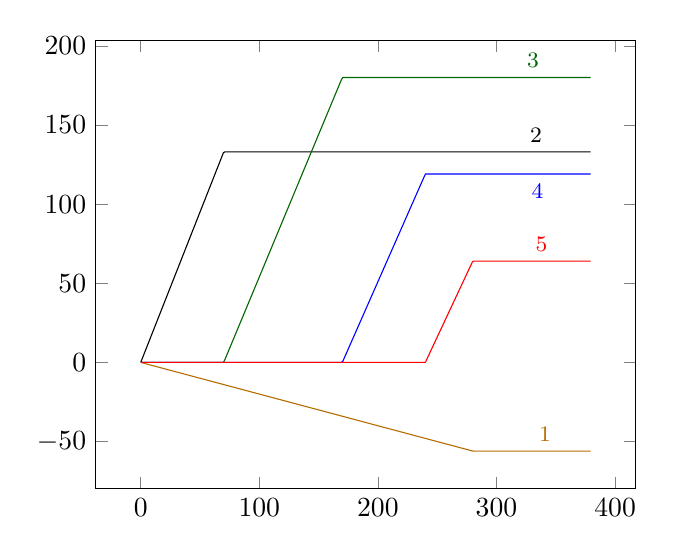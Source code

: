 
		\begin{tikzpicture}
		\begin{axis}[
		%	title={Average absolute error in sampling the GNK value},
		%	xlabel={Generator Capacity ($-p_1^l$)},
			%xmin=0, xmax=0.25,
			%ymin=0.001, ymax=0.05,
			%ymode=log,
			%xtick={0,0.05,0.1,0.15,0.2,0.25},
			%ytick={0,20,40,60,80,100},
			%yticklabel=$\pgfmathprintnumber{\tick}\%$,
			legend pos=south west,
			%ymajorgrids=true,
			%grid style=dashed,
			%xticklabel style={/pgf/number format/fixed}
		]
		\addplot[color={rgb:red,4;green,2;yellow,1}] coordinates {
(0.1,-0.02)(1.3,-0.26)(2.5,-0.5)(3.7,-0.74)(4.9,-0.98)(6.1,-1.22)(7.3,-1.46)(8.5,-1.7)(9.7,-1.94)(10.9,-2.18)(12.1,-2.42)(13.3,-2.66)(14.5,-2.9)(15.7,-3.14)(16.9,-3.38)(18.1,-3.62)(19.3,-3.86)(20.5,-4.1)(21.7,-4.34)(22.9,-4.58)(24.1,-4.82)(25.3,-5.06)(26.5,-5.3)(27.7,-5.54)(28.9,-5.78)(30.1,-6.02)(31.3,-6.26)(32.5,-6.5)(33.7,-6.74)(34.9,-6.98)(36.1,-7.22)(37.3,-7.46)(38.5,-7.7)(39.7,-7.94)(40.9,-8.18)(42.1,-8.42)(43.3,-8.66)(44.5,-8.9)(45.7,-9.14)(46.9,-9.38)(48.1,-9.62)(49.3,-9.86)(50.5,-10.1)(51.7,-10.34)(52.9,-10.58)(54.1,-10.82)(55.3,-11.06)(56.5,-11.3)(57.7,-11.54)(58.9,-11.78)(60.1,-12.02)(61.3,-12.26)(62.5,-12.5)(63.7,-12.74)(64.9,-12.98)(66.1,-13.22)(67.3,-13.46)(68.5,-13.7)(69.7,-13.94)(70.9,-14.18)(72.1,-14.42)(73.3,-14.66)(74.5,-14.9)(75.7,-15.14)(76.9,-15.38)(78.1,-15.62)(79.3,-15.86)(80.5,-16.1)(81.7,-16.34)(82.9,-16.58)(84.1,-16.82)(85.3,-17.06)(86.5,-17.3)(87.7,-17.54)(88.9,-17.78)(90.1,-18.02)(91.3,-18.26)(92.5,-18.5)(93.7,-18.74)(94.9,-18.98)(96.1,-19.22)(97.3,-19.46)(98.5,-19.7)(99.7,-19.94)(100.9,-20.18)(102.1,-20.42)(103.3,-20.66)(104.5,-20.9)(105.7,-21.14)(106.9,-21.38)(108.1,-21.62)(109.3,-21.86)(110.5,-22.1)(111.7,-22.34)(112.9,-22.58)(114.1,-22.82)(115.3,-23.06)(116.5,-23.3)(117.7,-23.54)(118.9,-23.78)(120.1,-24.02)(121.3,-24.26)(122.5,-24.5)(123.7,-24.74)(124.9,-24.98)(126.1,-25.22)(127.3,-25.46)(128.5,-25.7)(129.7,-25.94)(130.9,-26.18)(132.1,-26.42)(133.3,-26.66)(134.5,-26.9)(135.7,-27.14)(136.9,-27.38)(138.1,-27.62)(139.3,-27.86)(140.5,-28.1)(141.7,-28.34)(142.9,-28.58)(144.1,-28.82)(145.3,-29.06)(146.5,-29.3)(147.7,-29.54)(148.9,-29.78)(150.1,-30.02)(151.3,-30.26)(152.5,-30.5)(153.7,-30.74)(154.9,-30.98)(156.1,-31.22)(157.3,-31.46)(158.5,-31.7)(159.7,-31.94)(160.9,-32.18)(162.1,-32.42)(163.3,-32.66)(164.5,-32.9)(165.7,-33.14)(166.9,-33.38)(168.1,-33.62)(169.3,-33.86)(170.5,-34.1)(171.7,-34.34)(172.9,-34.58)(174.1,-34.82)(175.3,-35.06)(176.5,-35.3)(177.7,-35.54)(178.9,-35.78)(180.1,-36.02)(181.3,-36.26)(182.5,-36.5)(183.7,-36.74)(184.9,-36.98)(186.1,-37.22)(187.3,-37.46)(188.5,-37.7)(189.7,-37.94)(190.9,-38.18)(192.1,-38.42)(193.3,-38.66)(194.5,-38.9)(195.7,-39.14)(196.9,-39.38)(198.1,-39.62)(199.3,-39.86)(200.5,-40.1)(201.7,-40.34)(202.9,-40.58)(204.1,-40.82)(205.3,-41.06)(206.5,-41.3)(207.7,-41.54)(208.9,-41.78)(210.1,-42.02)(211.3,-42.26)(212.5,-42.5)(213.7,-42.74)(214.9,-42.98)(216.1,-43.22)(217.3,-43.46)(218.5,-43.7)(219.7,-43.94)(220.9,-44.18)(222.1,-44.42)(223.3,-44.66)(224.5,-44.9)(225.7,-45.14)(226.9,-45.38)(228.1,-45.62)(229.3,-45.86)(230.5,-46.1)(231.7,-46.34)(232.9,-46.58)(234.1,-46.82)(235.3,-47.06)(236.5,-47.3)(237.7,-47.54)(238.9,-47.78)(240.1,-48.02)(241.3,-48.26)(242.5,-48.5)(243.7,-48.74)(244.9,-48.98)(246.1,-49.22)(247.3,-49.46)(248.5,-49.7)(249.7,-49.94)(250.9,-50.18)(252.1,-50.42)(253.3,-50.66)(254.5,-50.9)(255.7,-51.14)(256.9,-51.38)(258.1,-51.62)(259.3,-51.86)(260.5,-52.1)(261.7,-52.34)(262.9,-52.58)(264.1,-52.82)(265.3,-53.06)(266.5,-53.3)(267.7,-53.54)(268.9,-53.78)(270.1,-54.02)(271.3,-54.26)(272.5,-54.5)(273.7,-54.74)(274.9,-54.98)(276.1,-55.22)(277.3,-55.46)(278.5,-55.7)(279.7,-55.94)(280.9,-56.0)(282.1,-56.0)(283.3,-56.0)(284.5,-56.0)(285.7,-56.0)(286.9,-56.0)(288.1,-56.0)(289.3,-56.0)(290.5,-56.0)(291.7,-56.0)(292.9,-56.0)(294.1,-56.0)(295.3,-56.0)(296.5,-56.0)(297.7,-56.0)(298.9,-56.0)(300.1,-56.0)(301.3,-56.0)(302.5,-56.0)(303.7,-56.0)(304.9,-56.0)(306.1,-56.0)(307.3,-56.0)(308.5,-56.0)(309.7,-56.0)(310.9,-56.0)(312.1,-56.0)(313.3,-56.0)(314.5,-56.0)(315.7,-56.0)(316.9,-56.0)(318.1,-56.0)(319.3,-56.0)(320.5,-56.0)(321.7,-56.0)(322.9,-56.0)(324.1,-56.0)(325.3,-56.0)(326.5,-56.0)(327.7,-56.0)(328.9,-56.0)(330.1,-56.0)(331.3,-56.0)(332.5,-56.0)(333.7,-56.0)(334.9,-56.0)(336.1,-56.0)(337.3,-56.0)(338.5,-56.0)(339.7,-56.0)(340.9,-56.0)(342.1,-56.0)(343.3,-56.0)(344.5,-56.0)(345.7,-56.0)(346.9,-56.0)(348.1,-56.0)(349.3,-56.0)(350.5,-56.0)(351.7,-56.0)(352.9,-56.0)(354.1,-56.0)(355.3,-56.0)(356.5,-56.0)(357.7,-56.0)(358.9,-56.0)(360.1,-56.0)(361.3,-56.0)(362.5,-56.0)(363.7,-56.0)(364.9,-56.0)(366.1,-56.0)(367.3,-56.0)(368.5,-56.0)(369.7,-56.0)(370.9,-56.0)(372.1,-56.0)(373.3,-56.0)(374.5,-56.0)(375.7,-56.0)(376.9,-56.0)(378.1,-56.0)(379.3,-56.0)
			}node[pos=0.9](endofplotsquare){} ;
		\node [above,color={rgb:red,4;green,2;yellow,1}] at (endofplotsquare) {\footnotesize 1};
		\addplot[] coordinates {
(0.1,0.19)(1.3,2.47)(2.5,4.75)(3.7,7.03)(4.9,9.31)(6.1,11.59)(7.3,13.87)(8.5,16.15)(9.7,18.43)(10.9,20.71)(12.1,22.99)(13.3,25.27)(14.5,27.55)(15.7,29.83)(16.9,32.11)(18.1,34.39)(19.3,36.67)(20.5,38.95)(21.7,41.23)(22.9,43.51)(24.1,45.79)(25.3,48.07)(26.5,50.35)(27.7,52.63)(28.9,54.91)(30.1,57.19)(31.3,59.47)(32.5,61.75)(33.7,64.03)(34.9,66.31)(36.1,68.59)(37.3,70.87)(38.5,73.15)(39.7,75.43)(40.9,77.71)(42.1,79.99)(43.3,82.27)(44.5,84.55)(45.7,86.83)(46.9,89.11)(48.1,91.39)(49.3,93.67)(50.5,95.95)(51.7,98.23)(52.9,100.51)(54.1,102.79)(55.3,105.07)(56.5,107.35)(57.7,109.63)(58.9,111.91)(60.1,114.19)(61.3,116.47)(62.5,118.75)(63.7,121.03)(64.9,123.31)(66.1,125.59)(67.3,127.87)(68.5,130.15)(69.7,132.43)(70.9,133.0)(72.1,133.0)(73.3,133.0)(74.5,133.0)(75.7,133.0)(76.9,133.0)(78.1,133.0)(79.3,133.0)(80.5,133.0)(81.7,133.0)(82.9,133.0)(84.1,133.0)(85.3,133.0)(86.5,133.0)(87.7,133.0)(88.9,133.0)(90.1,133.0)(91.3,133.0)(92.5,133.0)(93.7,133.0)(94.9,133.0)(96.1,133.0)(97.3,133.0)(98.5,133.0)(99.7,133.0)(100.9,133.0)(102.1,133.0)(103.3,133.0)(104.5,133.0)(105.7,133.0)(106.9,133.0)(108.1,133.0)(109.3,133.0)(110.5,133.0)(111.7,133.0)(112.9,133.0)(114.1,133.0)(115.3,133.0)(116.5,133.0)(117.7,133.0)(118.9,133.0)(120.1,133.0)(121.3,133.0)(122.5,133.0)(123.7,133.0)(124.9,133.0)(126.1,133.0)(127.3,133.0)(128.5,133.0)(129.7,133.0)(130.9,133.0)(132.1,133.0)(133.3,133.0)(134.5,133.0)(135.7,133.0)(136.9,133.0)(138.1,133.0)(139.3,133.0)(140.5,133.0)(141.7,133.0)(142.9,133.0)(144.1,133.0)(145.3,133.0)(146.5,133.0)(147.7,133.0)(148.9,133.0)(150.1,133.0)(151.3,133.0)(152.5,133.0)(153.7,133.0)(154.9,133.0)(156.1,133.0)(157.3,133.0)(158.5,133.0)(159.7,133.0)(160.9,133.0)(162.1,133.0)(163.3,133.0)(164.5,133.0)(165.7,133.0)(166.9,133.0)(168.1,133.0)(169.3,133.0)(170.5,133.0)(171.7,133.0)(172.9,133.0)(174.1,133.0)(175.3,133.0)(176.5,133.0)(177.7,133.0)(178.9,133.0)(180.1,133.0)(181.3,133.0)(182.5,133.0)(183.7,133.0)(184.9,133.0)(186.1,133.0)(187.3,133.0)(188.5,133.0)(189.7,133.0)(190.9,133.0)(192.1,133.0)(193.3,133.0)(194.5,133.0)(195.7,133.0)(196.9,133.0)(198.1,133.0)(199.3,133.0)(200.5,133.0)(201.7,133.0)(202.9,133.0)(204.1,133.0)(205.3,133.0)(206.5,133.0)(207.7,133.0)(208.9,133.0)(210.1,133.0)(211.3,133.0)(212.5,133.0)(213.7,133.0)(214.9,133.0)(216.1,133.0)(217.3,133.0)(218.5,133.0)(219.7,133.0)(220.9,133.0)(222.1,133.0)(223.3,133.0)(224.5,133.0)(225.7,133.0)(226.9,133.0)(228.1,133.0)(229.3,133.0)(230.5,133.0)(231.7,133.0)(232.9,133.0)(234.1,133.0)(235.3,133.0)(236.5,133.0)(237.7,133.0)(238.9,133.0)(240.1,133.0)(241.3,133.0)(242.5,133.0)(243.7,133.0)(244.9,133.0)(246.1,133.0)(247.3,133.0)(248.5,133.0)(249.7,133.0)(250.9,133.0)(252.1,133.0)(253.3,133.0)(254.5,133.0)(255.7,133.0)(256.9,133.0)(258.1,133.0)(259.3,133.0)(260.5,133.0)(261.7,133.0)(262.9,133.0)(264.1,133.0)(265.3,133.0)(266.5,133.0)(267.7,133.0)(268.9,133.0)(270.1,133.0)(271.3,133.0)(272.5,133.0)(273.7,133.0)(274.9,133.0)(276.1,133.0)(277.3,133.0)(278.5,133.0)(279.7,133.0)(280.9,133.0)(282.1,133.0)(283.3,133.0)(284.5,133.0)(285.7,133.0)(286.9,133.0)(288.1,133.0)(289.3,133.0)(290.5,133.0)(291.7,133.0)(292.9,133.0)(294.1,133.0)(295.3,133.0)(296.5,133.0)(297.7,133.0)(298.9,133.0)(300.1,133.0)(301.3,133.0)(302.5,133.0)(303.7,133.0)(304.9,133.0)(306.1,133.0)(307.3,133.0)(308.5,133.0)(309.7,133.0)(310.9,133.0)(312.1,133.0)(313.3,133.0)(314.5,133.0)(315.7,133.0)(316.9,133.0)(318.1,133.0)(319.3,133.0)(320.5,133.0)(321.7,133.0)(322.9,133.0)(324.1,133.0)(325.3,133.0)(326.5,133.0)(327.7,133.0)(328.9,133.0)(330.1,133.0)(331.3,133.0)(332.5,133.0)(333.7,133.0)(334.9,133.0)(336.1,133.0)(337.3,133.0)(338.5,133.0)(339.7,133.0)(340.9,133.0)(342.1,133.0)(343.3,133.0)(344.5,133.0)(345.7,133.0)(346.9,133.0)(348.1,133.0)(349.3,133.0)(350.5,133.0)(351.7,133.0)(352.9,133.0)(354.1,133.0)(355.3,133.0)(356.5,133.0)(357.7,133.0)(358.9,133.0)(360.1,133.0)(361.3,133.0)(362.5,133.0)(363.7,133.0)(364.9,133.0)(366.1,133.0)(367.3,133.0)(368.5,133.0)(369.7,133.0)(370.9,133.0)(372.1,133.0)(373.3,133.0)(374.5,133.0)(375.7,133.0)(376.9,133.0)(378.1,133.0)(379.3,133.0)
			}node[pos=0.9](endofplotsquare){} ;
		\node [above] at (endofplotsquare) {\footnotesize 2};
		\addplot[color=black!60!green] coordinates {
(0.1,-0.0)(1.3,-0.0)(2.5,-0.0)(3.7,-0.0)(4.9,-0.0)(6.1,-0.0)(7.3,-0.0)(8.5,-0.0)(9.7,-0.0)(10.9,-0.0)(12.1,-0.0)(13.3,-0.0)(14.5,-0.0)(15.7,-0.0)(16.9,-0.0)(18.1,-0.0)(19.3,-0.0)(20.5,-0.0)(21.7,-0.0)(22.9,-0.0)(24.1,-0.0)(25.3,-0.0)(26.5,-0.0)(27.7,-0.0)(28.9,-0.0)(30.1,-0.0)(31.3,-0.0)(32.5,-0.0)(33.7,-0.0)(34.9,-0.0)(36.1,-0.0)(37.3,-0.0)(38.5,-0.0)(39.7,-0.0)(40.9,-0.0)(42.1,-0.0)(43.3,-0.0)(44.5,-0.0)(45.7,-0.0)(46.9,-0.0)(48.1,-0.0)(49.3,-0.0)(50.5,-0.0)(51.7,-0.0)(52.9,-0.0)(54.1,-0.0)(55.3,-0.0)(56.5,-0.0)(57.7,-0.0)(58.9,-0.0)(60.1,-0.0)(61.3,-0.0)(62.5,-0.0)(63.7,-0.0)(64.9,-0.0)(66.1,-0.0)(67.3,-0.0)(68.5,-0.0)(69.7,-0.0)(70.9,1.62)(72.1,3.78)(73.3,5.94)(74.5,8.1)(75.7,10.26)(76.9,12.42)(78.1,14.58)(79.3,16.74)(80.5,18.9)(81.7,21.06)(82.9,23.22)(84.1,25.38)(85.3,27.54)(86.5,29.7)(87.7,31.86)(88.9,34.02)(90.1,36.18)(91.3,38.34)(92.5,40.5)(93.7,42.66)(94.9,44.82)(96.1,46.98)(97.3,49.14)(98.5,51.3)(99.7,53.46)(100.9,55.62)(102.1,57.78)(103.3,59.94)(104.5,62.1)(105.7,64.26)(106.9,66.42)(108.1,68.58)(109.3,70.74)(110.5,72.9)(111.7,75.06)(112.9,77.22)(114.1,79.38)(115.3,81.54)(116.5,83.7)(117.7,85.86)(118.9,88.02)(120.1,90.18)(121.3,92.34)(122.5,94.5)(123.7,96.66)(124.9,98.82)(126.1,100.98)(127.3,103.14)(128.5,105.3)(129.7,107.46)(130.9,109.62)(132.1,111.78)(133.3,113.94)(134.5,116.1)(135.7,118.26)(136.9,120.42)(138.1,122.58)(139.3,124.74)(140.5,126.9)(141.7,129.06)(142.9,131.22)(144.1,133.38)(145.3,135.54)(146.5,137.7)(147.7,139.86)(148.9,142.02)(150.1,144.18)(151.3,146.34)(152.5,148.5)(153.7,150.66)(154.9,152.82)(156.1,154.98)(157.3,157.14)(158.5,159.3)(159.7,161.46)(160.9,163.62)(162.1,165.78)(163.3,167.94)(164.5,170.1)(165.7,172.26)(166.9,174.42)(168.1,176.58)(169.3,178.74)(170.5,180.0)(171.7,180.0)(172.9,180.0)(174.1,180.0)(175.3,180.0)(176.5,180.0)(177.7,180.0)(178.9,180.0)(180.1,180.0)(181.3,180.0)(182.5,180.0)(183.7,180.0)(184.9,180.0)(186.1,180.0)(187.3,180.0)(188.5,180.0)(189.7,180.0)(190.9,180.0)(192.1,180.0)(193.3,180.0)(194.5,180.0)(195.7,180.0)(196.9,180.0)(198.1,180.0)(199.3,180.0)(200.5,180.0)(201.7,180.0)(202.9,180.0)(204.1,180.0)(205.3,180.0)(206.5,180.0)(207.7,180.0)(208.9,180.0)(210.1,180.0)(211.3,180.0)(212.5,180.0)(213.7,180.0)(214.9,180.0)(216.1,180.0)(217.3,180.0)(218.5,180.0)(219.7,180.0)(220.9,180.0)(222.1,180.0)(223.3,180.0)(224.5,180.0)(225.7,180.0)(226.9,180.0)(228.1,180.0)(229.3,180.0)(230.5,180.0)(231.7,180.0)(232.9,180.0)(234.1,180.0)(235.3,180.0)(236.5,180.0)(237.7,180.0)(238.9,180.0)(240.1,180.0)(241.3,180.0)(242.5,180.0)(243.7,180.0)(244.9,180.0)(246.1,180.0)(247.3,180.0)(248.5,180.0)(249.7,180.0)(250.9,180.0)(252.1,180.0)(253.3,180.0)(254.5,180.0)(255.7,180.0)(256.9,180.0)(258.1,180.0)(259.3,180.0)(260.5,180.0)(261.7,180.0)(262.9,180.0)(264.1,180.0)(265.3,180.0)(266.5,180.0)(267.7,180.0)(268.9,180.0)(270.1,180.0)(271.3,180.0)(272.5,180.0)(273.7,180.0)(274.9,180.0)(276.1,180.0)(277.3,180.0)(278.5,180.0)(279.7,180.0)(280.9,180.0)(282.1,180.0)(283.3,180.0)(284.5,180.0)(285.7,180.0)(286.9,180.0)(288.1,180.0)(289.3,180.0)(290.5,180.0)(291.7,180.0)(292.9,180.0)(294.1,180.0)(295.3,180.0)(296.5,180.0)(297.7,180.0)(298.9,180.0)(300.1,180.0)(301.3,180.0)(302.5,180.0)(303.7,180.0)(304.9,180.0)(306.1,180.0)(307.3,180.0)(308.5,180.0)(309.7,180.0)(310.9,180.0)(312.1,180.0)(313.3,180.0)(314.5,180.0)(315.7,180.0)(316.9,180.0)(318.1,180.0)(319.3,180.0)(320.5,180.0)(321.7,180.0)(322.9,180.0)(324.1,180.0)(325.3,180.0)(326.5,180.0)(327.7,180.0)(328.9,180.0)(330.1,180.0)(331.3,180.0)(332.5,180.0)(333.7,180.0)(334.9,180.0)(336.1,180.0)(337.3,180.0)(338.5,180.0)(339.7,180.0)(340.9,180.0)(342.1,180.0)(343.3,180.0)(344.5,180.0)(345.7,180.0)(346.9,180.0)(348.1,180.0)(349.3,180.0)(350.5,180.0)(351.7,180.0)(352.9,180.0)(354.1,180.0)(355.3,180.0)(356.5,180.0)(357.7,180.0)(358.9,180.0)(360.1,180.0)(361.3,180.0)(362.5,180.0)(363.7,180.0)(364.9,180.0)(366.1,180.0)(367.3,180.0)(368.5,180.0)(369.7,180.0)(370.9,180.0)(372.1,180.0)(373.3,180.0)(374.5,180.0)(375.7,180.0)(376.9,180.0)(378.1,180.0)(379.3,180.0)
			}node[pos=0.9](endofplotsquare){} ;
		\node [above, color=black!60!green] at (endofplotsquare) {\footnotesize 3};
		\addplot[color=blue] coordinates {
(0.1,-0.0)(1.3,-0.0)(2.5,-0.0)(3.7,-0.0)(4.9,-0.0)(6.1,-0.0)(7.3,-0.0)(8.5,-0.0)(9.7,-0.0)(10.9,-0.0)(12.1,-0.0)(13.3,-0.0)(14.5,-0.0)(15.7,-0.0)(16.9,-0.0)(18.1,-0.0)(19.3,-0.0)(20.5,-0.0)(21.7,-0.0)(22.9,-0.0)(24.1,-0.0)(25.3,-0.0)(26.5,-0.0)(27.7,-0.0)(28.9,-0.0)(30.1,-0.0)(31.3,-0.0)(32.5,-0.0)(33.7,-0.0)(34.9,-0.0)(36.1,-0.0)(37.3,-0.0)(38.5,-0.0)(39.7,-0.0)(40.9,-0.0)(42.1,-0.0)(43.3,-0.0)(44.5,-0.0)(45.7,-0.0)(46.9,-0.0)(48.1,-0.0)(49.3,-0.0)(50.5,-0.0)(51.7,-0.0)(52.9,-0.0)(54.1,-0.0)(55.3,-0.0)(56.5,-0.0)(57.7,-0.0)(58.9,-0.0)(60.1,-0.0)(61.3,-0.0)(62.5,-0.0)(63.7,-0.0)(64.9,-0.0)(66.1,-0.0)(67.3,-0.0)(68.5,-0.0)(69.7,-0.0)(70.9,-0.0)(72.1,-0.0)(73.3,-0.0)(74.5,-0.0)(75.7,-0.0)(76.9,-0.0)(78.1,-0.0)(79.3,-0.0)(80.5,-0.0)(81.7,-0.0)(82.9,-0.0)(84.1,-0.0)(85.3,-0.0)(86.5,-0.0)(87.7,-0.0)(88.9,-0.0)(90.1,-0.0)(91.3,-0.0)(92.5,-0.0)(93.7,-0.0)(94.9,-0.0)(96.1,-0.0)(97.3,-0.0)(98.5,-0.0)(99.7,-0.0)(100.9,-0.0)(102.1,-0.0)(103.3,-0.0)(104.5,-0.0)(105.7,-0.0)(106.9,-0.0)(108.1,-0.0)(109.3,-0.0)(110.5,-0.0)(111.7,-0.0)(112.9,-0.0)(114.1,-0.0)(115.3,-0.0)(116.5,-0.0)(117.7,-0.0)(118.9,-0.0)(120.1,-0.0)(121.3,-0.0)(122.5,-0.0)(123.7,-0.0)(124.9,-0.0)(126.1,-0.0)(127.3,-0.0)(128.5,-0.0)(129.7,-0.0)(130.9,-0.0)(132.1,-0.0)(133.3,-0.0)(134.5,-0.0)(135.7,-0.0)(136.9,-0.0)(138.1,-0.0)(139.3,-0.0)(140.5,-0.0)(141.7,-0.0)(142.9,-0.0)(144.1,-0.0)(145.3,-0.0)(146.5,-0.0)(147.7,-0.0)(148.9,-0.0)(150.1,-0.0)(151.3,-0.0)(152.5,-0.0)(153.7,-0.0)(154.9,-0.0)(156.1,-0.0)(157.3,-0.0)(158.5,-0.0)(159.7,-0.0)(160.9,-0.0)(162.1,-0.0)(163.3,-0.0)(164.5,-0.0)(165.7,-0.0)(166.9,-0.0)(168.1,-0.0)(169.3,-0.0)(170.5,0.85)(171.7,2.89)(172.9,4.93)(174.1,6.97)(175.3,9.01)(176.5,11.05)(177.7,13.09)(178.9,15.13)(180.1,17.17)(181.3,19.21)(182.5,21.25)(183.7,23.29)(184.9,25.33)(186.1,27.37)(187.3,29.41)(188.5,31.45)(189.7,33.49)(190.9,35.53)(192.1,37.57)(193.3,39.61)(194.5,41.65)(195.7,43.69)(196.9,45.73)(198.1,47.77)(199.3,49.81)(200.5,51.85)(201.7,53.89)(202.9,55.93)(204.1,57.97)(205.3,60.01)(206.5,62.05)(207.7,64.09)(208.9,66.13)(210.1,68.17)(211.3,70.21)(212.5,72.25)(213.7,74.29)(214.9,76.33)(216.1,78.37)(217.3,80.41)(218.5,82.45)(219.7,84.49)(220.9,86.53)(222.1,88.57)(223.3,90.61)(224.5,92.65)(225.7,94.69)(226.9,96.73)(228.1,98.77)(229.3,100.81)(230.5,102.85)(231.7,104.89)(232.9,106.93)(234.1,108.97)(235.3,111.01)(236.5,113.05)(237.7,115.09)(238.9,117.13)(240.1,119.0)(241.3,119.0)(242.5,119.0)(243.7,119.0)(244.9,119.0)(246.1,119.0)(247.3,119.0)(248.5,119.0)(249.7,119.0)(250.9,119.0)(252.1,119.0)(253.3,119.0)(254.5,119.0)(255.7,119.0)(256.9,119.0)(258.1,119.0)(259.3,119.0)(260.5,119.0)(261.7,119.0)(262.9,119.0)(264.1,119.0)(265.3,119.0)(266.5,119.0)(267.7,119.0)(268.9,119.0)(270.1,119.0)(271.3,119.0)(272.5,119.0)(273.7,119.0)(274.9,119.0)(276.1,119.0)(277.3,119.0)(278.5,119.0)(279.7,119.0)(280.9,119.0)(282.1,119.0)(283.3,119.0)(284.5,119.0)(285.7,119.0)(286.9,119.0)(288.1,119.0)(289.3,119.0)(290.5,119.0)(291.7,119.0)(292.9,119.0)(294.1,119.0)(295.3,119.0)(296.5,119.0)(297.7,119.0)(298.9,119.0)(300.1,119.0)(301.3,119.0)(302.5,119.0)(303.7,119.0)(304.9,119.0)(306.1,119.0)(307.3,119.0)(308.5,119.0)(309.7,119.0)(310.9,119.0)(312.1,119.0)(313.3,119.0)(314.5,119.0)(315.7,119.0)(316.9,119.0)(318.1,119.0)(319.3,119.0)(320.5,119.0)(321.7,119.0)(322.9,119.0)(324.1,119.0)(325.3,119.0)(326.5,119.0)(327.7,119.0)(328.9,119.0)(330.1,119.0)(331.3,119.0)(332.5,119.0)(333.7,119.0)(334.9,119.0)(336.1,119.0)(337.3,119.0)(338.5,119.0)(339.7,119.0)(340.9,119.0)(342.1,119.0)(343.3,119.0)(344.5,119.0)(345.7,119.0)(346.9,119.0)(348.1,119.0)(349.3,119.0)(350.5,119.0)(351.7,119.0)(352.9,119.0)(354.1,119.0)(355.3,119.0)(356.5,119.0)(357.7,119.0)(358.9,119.0)(360.1,119.0)(361.3,119.0)(362.5,119.0)(363.7,119.0)(364.9,119.0)(366.1,119.0)(367.3,119.0)(368.5,119.0)(369.7,119.0)(370.9,119.0)(372.1,119.0)(373.3,119.0)(374.5,119.0)(375.7,119.0)(376.9,119.0)(378.1,119.0)(379.3,119.0)
			}node[pos=0.9](endofplotsquare){} ;
		\node [below,color=blue] at (endofplotsquare) {\footnotesize 4};
		\addplot[color=red] coordinates {
(0.1,-0.0)(1.3,-0.0)(2.5,-0.0)(3.7,-0.0)(4.9,-0.0)(6.1,-0.0)(7.3,-0.0)(8.5,-0.0)(9.7,-0.0)(10.9,-0.0)(12.1,-0.0)(13.3,-0.0)(14.5,-0.0)(15.7,-0.0)(16.9,-0.0)(18.1,-0.0)(19.3,-0.0)(20.5,-0.0)(21.7,-0.0)(22.9,-0.0)(24.1,-0.0)(25.3,-0.0)(26.5,-0.0)(27.7,-0.0)(28.9,-0.0)(30.1,-0.0)(31.3,-0.0)(32.5,-0.0)(33.7,-0.0)(34.9,-0.0)(36.1,-0.0)(37.3,-0.0)(38.5,-0.0)(39.7,-0.0)(40.9,-0.0)(42.1,-0.0)(43.3,-0.0)(44.5,-0.0)(45.7,-0.0)(46.9,-0.0)(48.1,-0.0)(49.3,-0.0)(50.5,-0.0)(51.7,-0.0)(52.9,-0.0)(54.1,-0.0)(55.3,-0.0)(56.5,-0.0)(57.7,-0.0)(58.9,-0.0)(60.1,-0.0)(61.3,-0.0)(62.5,-0.0)(63.7,-0.0)(64.9,-0.0)(66.1,-0.0)(67.3,-0.0)(68.5,-0.0)(69.7,-0.0)(70.9,-0.0)(72.1,-0.0)(73.3,-0.0)(74.5,-0.0)(75.7,-0.0)(76.9,-0.0)(78.1,-0.0)(79.3,-0.0)(80.5,-0.0)(81.7,-0.0)(82.9,-0.0)(84.1,-0.0)(85.3,-0.0)(86.5,-0.0)(87.7,-0.0)(88.9,-0.0)(90.1,-0.0)(91.3,-0.0)(92.5,-0.0)(93.7,-0.0)(94.9,-0.0)(96.1,-0.0)(97.3,-0.0)(98.5,-0.0)(99.7,-0.0)(100.9,-0.0)(102.1,-0.0)(103.3,-0.0)(104.5,-0.0)(105.7,-0.0)(106.9,-0.0)(108.1,-0.0)(109.3,-0.0)(110.5,-0.0)(111.7,-0.0)(112.9,-0.0)(114.1,-0.0)(115.3,-0.0)(116.5,-0.0)(117.7,-0.0)(118.9,-0.0)(120.1,-0.0)(121.3,-0.0)(122.5,-0.0)(123.7,-0.0)(124.9,-0.0)(126.1,-0.0)(127.3,-0.0)(128.5,-0.0)(129.7,-0.0)(130.9,-0.0)(132.1,-0.0)(133.3,-0.0)(134.5,-0.0)(135.7,-0.0)(136.9,-0.0)(138.1,-0.0)(139.3,-0.0)(140.5,-0.0)(141.7,-0.0)(142.9,-0.0)(144.1,-0.0)(145.3,-0.0)(146.5,-0.0)(147.7,-0.0)(148.9,-0.0)(150.1,-0.0)(151.3,-0.0)(152.5,-0.0)(153.7,-0.0)(154.9,-0.0)(156.1,-0.0)(157.3,-0.0)(158.5,-0.0)(159.7,-0.0)(160.9,-0.0)(162.1,-0.0)(163.3,-0.0)(164.5,-0.0)(165.7,-0.0)(166.9,-0.0)(168.1,-0.0)(169.3,-0.0)(170.5,-0.0)(171.7,-0.0)(172.9,-0.0)(174.1,-0.0)(175.3,-0.0)(176.5,-0.0)(177.7,-0.0)(178.9,-0.0)(180.1,-0.0)(181.3,-0.0)(182.5,-0.0)(183.7,-0.0)(184.9,-0.0)(186.1,-0.0)(187.3,-0.0)(188.5,-0.0)(189.7,-0.0)(190.9,-0.0)(192.1,-0.0)(193.3,-0.0)(194.5,-0.0)(195.7,-0.0)(196.9,-0.0)(198.1,-0.0)(199.3,-0.0)(200.5,-0.0)(201.7,-0.0)(202.9,-0.0)(204.1,-0.0)(205.3,-0.0)(206.5,-0.0)(207.7,-0.0)(208.9,-0.0)(210.1,-0.0)(211.3,-0.0)(212.5,-0.0)(213.7,-0.0)(214.9,-0.0)(216.1,-0.0)(217.3,-0.0)(218.5,-0.0)(219.7,-0.0)(220.9,-0.0)(222.1,-0.0)(223.3,-0.0)(224.5,-0.0)(225.7,-0.0)(226.9,-0.0)(228.1,-0.0)(229.3,-0.0)(230.5,-0.0)(231.7,-0.0)(232.9,-0.0)(234.1,-0.0)(235.3,-0.0)(236.5,-0.0)(237.7,-0.0)(238.9,-0.0)(240.1,0.16)(241.3,2.08)(242.5,4.0)(243.7,5.92)(244.9,7.84)(246.1,9.76)(247.3,11.68)(248.5,13.6)(249.7,15.52)(250.9,17.44)(252.1,19.36)(253.3,21.28)(254.5,23.2)(255.7,25.12)(256.9,27.04)(258.1,28.96)(259.3,30.88)(260.5,32.8)(261.7,34.72)(262.9,36.64)(264.1,38.56)(265.3,40.48)(266.5,42.4)(267.7,44.32)(268.9,46.24)(270.1,48.16)(271.3,50.08)(272.5,52.0)(273.7,53.92)(274.9,55.84)(276.1,57.76)(277.3,59.68)(278.5,61.6)(279.7,63.52)(280.9,64.0)(282.1,64.0)(283.3,64.0)(284.5,64.0)(285.7,64.0)(286.9,64.0)(288.1,64.0)(289.3,64.0)(290.5,64.0)(291.7,64.0)(292.9,64.0)(294.1,64.0)(295.3,64.0)(296.5,64.0)(297.7,64.0)(298.9,64.0)(300.1,64.0)(301.3,64.0)(302.5,64.0)(303.7,64.0)(304.9,64.0)(306.1,64.0)(307.3,64.0)(308.5,64.0)(309.7,64.0)(310.9,64.0)(312.1,64.0)(313.3,64.0)(314.5,64.0)(315.7,64.0)(316.9,64.0)(318.1,64.0)(319.3,64.0)(320.5,64.0)(321.7,64.0)(322.9,64.0)(324.1,64.0)(325.3,64.0)(326.5,64.0)(327.7,64.0)(328.9,64.0)(330.1,64.0)(331.3,64.0)(332.5,64.0)(333.7,64.0)(334.9,64.0)(336.1,64.0)(337.3,64.0)(338.5,64.0)(339.7,64.0)(340.9,64.0)(342.1,64.0)(343.3,64.0)(344.5,64.0)(345.7,64.0)(346.9,64.0)(348.1,64.0)(349.3,64.0)(350.5,64.0)(351.7,64.0)(352.9,64.0)(354.1,64.0)(355.3,64.0)(356.5,64.0)(357.7,64.0)(358.9,64.0)(360.1,64.0)(361.3,64.0)(362.5,64.0)(363.7,64.0)(364.9,64.0)(366.1,64.0)(367.3,64.0)(368.5,64.0)(369.7,64.0)(370.9,64.0)(372.1,64.0)(373.3,64.0)(374.5,64.0)(375.7,64.0)(376.9,64.0)(378.1,64.0)(379.3,64.0)
			}node[pos=0.9](endofplotsquare){} ;
		\node [above,color=red] at (endofplotsquare) {\footnotesize 5};
		
		\end{axis}
		\end{tikzpicture}




